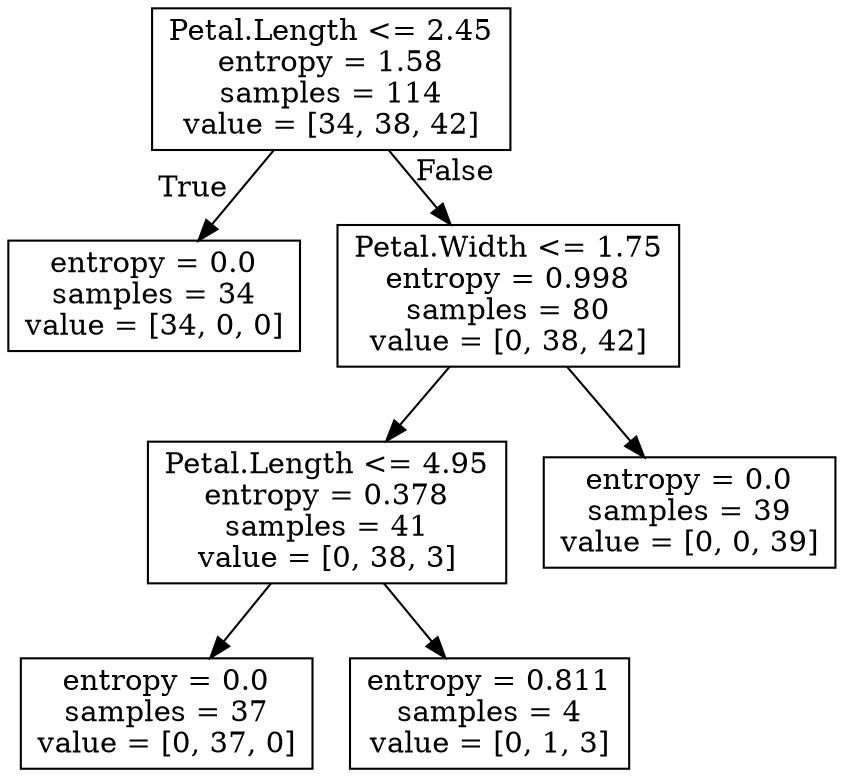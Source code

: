 digraph Tree {
node [shape=box] ;
0 [label="Petal.Length <= 2.45\nentropy = 1.58\nsamples = 114\nvalue = [34, 38, 42]"] ;
1 [label="entropy = 0.0\nsamples = 34\nvalue = [34, 0, 0]"] ;
0 -> 1 [labeldistance=2.5, labelangle=45, headlabel="True"] ;
2 [label="Petal.Width <= 1.75\nentropy = 0.998\nsamples = 80\nvalue = [0, 38, 42]"] ;
0 -> 2 [labeldistance=2.5, labelangle=-45, headlabel="False"] ;
3 [label="Petal.Length <= 4.95\nentropy = 0.378\nsamples = 41\nvalue = [0, 38, 3]"] ;
2 -> 3 ;
4 [label="entropy = 0.0\nsamples = 37\nvalue = [0, 37, 0]"] ;
3 -> 4 ;
5 [label="entropy = 0.811\nsamples = 4\nvalue = [0, 1, 3]"] ;
3 -> 5 ;
6 [label="entropy = 0.0\nsamples = 39\nvalue = [0, 0, 39]"] ;
2 -> 6 ;
}